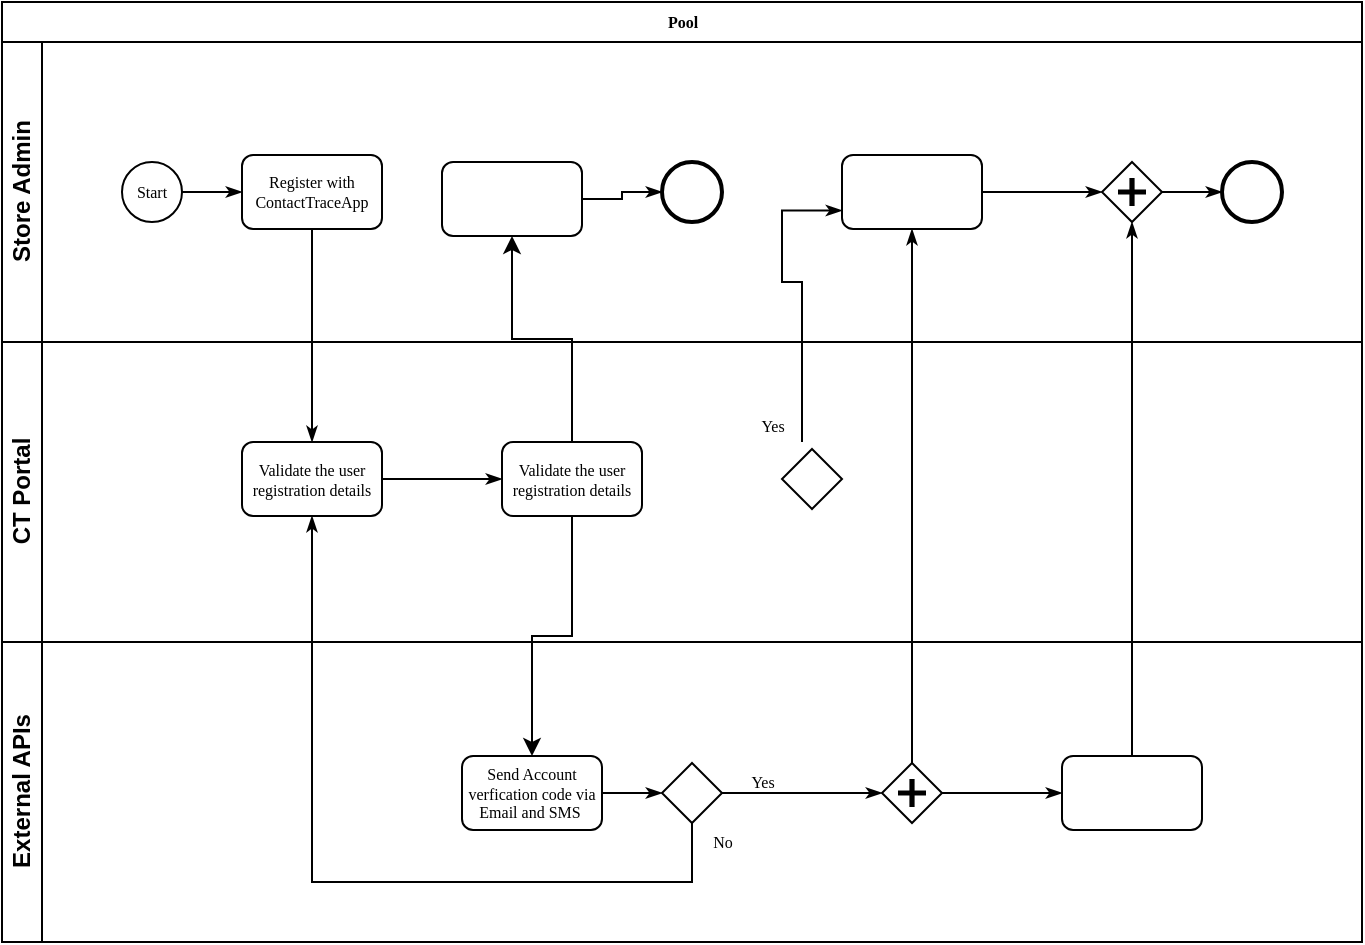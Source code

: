<mxfile version="20.0.4" type="device" pages="4"><diagram name="NewRegistration" id="c7488fd3-1785-93aa-aadb-54a6760d102a"><mxGraphModel dx="1201" dy="547" grid="1" gridSize="10" guides="1" tooltips="1" connect="1" arrows="1" fold="1" page="1" pageScale="1" pageWidth="1100" pageHeight="850" background="none" math="0" shadow="0"><root><mxCell id="0"/><mxCell id="1" parent="0"/><mxCell id="2b4e8129b02d487f-1" value="Pool" style="swimlane;html=1;childLayout=stackLayout;horizontal=1;startSize=20;horizontalStack=0;rounded=0;shadow=0;labelBackgroundColor=none;strokeWidth=1;fontFamily=Verdana;fontSize=8;align=center;" parent="1" vertex="1"><mxGeometry x="180" y="70" width="680" height="470" as="geometry"/></mxCell><mxCell id="2b4e8129b02d487f-2" value="Store Admin" style="swimlane;html=1;startSize=20;horizontal=0;" parent="2b4e8129b02d487f-1" vertex="1"><mxGeometry y="20" width="680" height="150" as="geometry"/></mxCell><mxCell id="2b4e8129b02d487f-18" style="edgeStyle=orthogonalEdgeStyle;rounded=0;html=1;labelBackgroundColor=none;startArrow=none;startFill=0;startSize=5;endArrow=classicThin;endFill=1;endSize=5;jettySize=auto;orthogonalLoop=1;strokeWidth=1;fontFamily=Verdana;fontSize=8" parent="2b4e8129b02d487f-2" source="2b4e8129b02d487f-5" target="2b4e8129b02d487f-6" edge="1"><mxGeometry relative="1" as="geometry"/></mxCell><mxCell id="2b4e8129b02d487f-5" value="Start" style="ellipse;whiteSpace=wrap;html=1;rounded=0;shadow=0;labelBackgroundColor=none;strokeWidth=1;fontFamily=Verdana;fontSize=8;align=center;" parent="2b4e8129b02d487f-2" vertex="1"><mxGeometry x="60" y="60" width="30" height="30" as="geometry"/></mxCell><mxCell id="2b4e8129b02d487f-6" value="Register with ContactTraceApp" style="rounded=1;whiteSpace=wrap;html=1;shadow=0;labelBackgroundColor=none;strokeWidth=1;fontFamily=Verdana;fontSize=8;align=center;" parent="2b4e8129b02d487f-2" vertex="1"><mxGeometry x="120" y="56.5" width="70" height="37" as="geometry"/></mxCell><mxCell id="2b4e8129b02d487f-20" style="edgeStyle=orthogonalEdgeStyle;rounded=0;html=1;labelBackgroundColor=none;startArrow=none;startFill=0;startSize=5;endArrow=classicThin;endFill=1;endSize=5;jettySize=auto;orthogonalLoop=1;strokeWidth=1;fontFamily=Verdana;fontSize=8" parent="2b4e8129b02d487f-2" source="2b4e8129b02d487f-7" target="2b4e8129b02d487f-8" edge="1"><mxGeometry relative="1" as="geometry"/></mxCell><mxCell id="2b4e8129b02d487f-7" value="" style="rounded=1;whiteSpace=wrap;html=1;shadow=0;labelBackgroundColor=none;strokeWidth=1;fontFamily=Verdana;fontSize=8;align=center;" parent="2b4e8129b02d487f-2" vertex="1"><mxGeometry x="220" y="60.0" width="70" height="37" as="geometry"/></mxCell><mxCell id="2b4e8129b02d487f-8" value="" style="ellipse;whiteSpace=wrap;html=1;rounded=0;shadow=0;labelBackgroundColor=none;strokeWidth=2;fontFamily=Verdana;fontSize=8;align=center;" parent="2b4e8129b02d487f-2" vertex="1"><mxGeometry x="330" y="60" width="30" height="30" as="geometry"/></mxCell><mxCell id="2b4e8129b02d487f-22" style="edgeStyle=orthogonalEdgeStyle;rounded=0;html=1;entryX=0;entryY=0.5;labelBackgroundColor=none;startArrow=none;startFill=0;startSize=5;endArrow=classicThin;endFill=1;endSize=5;jettySize=auto;orthogonalLoop=1;strokeWidth=1;fontFamily=Verdana;fontSize=8" parent="2b4e8129b02d487f-2" source="2b4e8129b02d487f-9" target="2b4e8129b02d487f-10" edge="1"><mxGeometry relative="1" as="geometry"/></mxCell><mxCell id="2b4e8129b02d487f-9" value="" style="rounded=1;whiteSpace=wrap;html=1;shadow=0;labelBackgroundColor=none;strokeWidth=1;fontFamily=Verdana;fontSize=8;align=center;" parent="2b4e8129b02d487f-2" vertex="1"><mxGeometry x="420" y="56.5" width="70" height="37" as="geometry"/></mxCell><mxCell id="2b4e8129b02d487f-23" style="edgeStyle=orthogonalEdgeStyle;rounded=0;html=1;labelBackgroundColor=none;startArrow=none;startFill=0;startSize=5;endArrow=classicThin;endFill=1;endSize=5;jettySize=auto;orthogonalLoop=1;strokeWidth=1;fontFamily=Verdana;fontSize=8" parent="2b4e8129b02d487f-2" source="2b4e8129b02d487f-10" target="2b4e8129b02d487f-11" edge="1"><mxGeometry relative="1" as="geometry"/></mxCell><mxCell id="2b4e8129b02d487f-10" value="" style="shape=mxgraph.bpmn.shape;html=1;verticalLabelPosition=bottom;labelBackgroundColor=#ffffff;verticalAlign=top;perimeter=rhombusPerimeter;background=gateway;outline=none;symbol=parallelGw;rounded=1;shadow=0;strokeWidth=1;fontFamily=Verdana;fontSize=8;align=center;" parent="2b4e8129b02d487f-2" vertex="1"><mxGeometry x="550" y="60" width="30" height="30" as="geometry"/></mxCell><mxCell id="2b4e8129b02d487f-11" value="" style="ellipse;whiteSpace=wrap;html=1;rounded=0;shadow=0;labelBackgroundColor=none;strokeWidth=2;fontFamily=Verdana;fontSize=8;align=center;" parent="2b4e8129b02d487f-2" vertex="1"><mxGeometry x="610" y="60" width="30" height="30" as="geometry"/></mxCell><mxCell id="2b4e8129b02d487f-3" value="CT Portal" style="swimlane;html=1;startSize=20;horizontal=0;" parent="2b4e8129b02d487f-1" vertex="1"><mxGeometry y="170" width="680" height="150" as="geometry"/></mxCell><mxCell id="2b4e8129b02d487f-26" style="edgeStyle=orthogonalEdgeStyle;rounded=0;html=1;labelBackgroundColor=none;startArrow=none;startFill=0;startSize=5;endArrow=classicThin;endFill=1;endSize=5;jettySize=auto;orthogonalLoop=1;strokeWidth=1;fontFamily=Verdana;fontSize=8;entryX=0;entryY=0.5;entryDx=0;entryDy=0;" parent="2b4e8129b02d487f-3" source="2b4e8129b02d487f-12" target="lYOuVjU-RDHec8uGb9vH-1" edge="1"><mxGeometry relative="1" as="geometry"/></mxCell><mxCell id="2b4e8129b02d487f-12" value="Validate the user registration details" style="rounded=1;whiteSpace=wrap;html=1;shadow=0;labelBackgroundColor=none;strokeWidth=1;fontFamily=Verdana;fontSize=8;align=center;" parent="2b4e8129b02d487f-3" vertex="1"><mxGeometry x="120" y="50.0" width="70" height="37" as="geometry"/></mxCell><mxCell id="2b4e8129b02d487f-13" value="" style="strokeWidth=1;html=1;shape=mxgraph.flowchart.decision;whiteSpace=wrap;rounded=1;shadow=0;labelBackgroundColor=none;fontFamily=Verdana;fontSize=8;align=center;" parent="2b4e8129b02d487f-3" vertex="1"><mxGeometry x="390" y="53.5" width="30" height="30" as="geometry"/></mxCell><mxCell id="lYOuVjU-RDHec8uGb9vH-1" value="Validate the user registration details" style="rounded=1;whiteSpace=wrap;html=1;shadow=0;labelBackgroundColor=none;strokeWidth=1;fontFamily=Verdana;fontSize=8;align=center;" vertex="1" parent="2b4e8129b02d487f-3"><mxGeometry x="250" y="50.0" width="70" height="37" as="geometry"/></mxCell><mxCell id="2b4e8129b02d487f-4" value="External APIs" style="swimlane;html=1;startSize=20;horizontal=0;" parent="2b4e8129b02d487f-1" vertex="1"><mxGeometry y="320" width="680" height="150" as="geometry"/></mxCell><mxCell id="2b4e8129b02d487f-28" style="edgeStyle=orthogonalEdgeStyle;rounded=0;html=1;labelBackgroundColor=none;startArrow=none;startFill=0;startSize=5;endArrow=classicThin;endFill=1;endSize=5;jettySize=auto;orthogonalLoop=1;strokeWidth=1;fontFamily=Verdana;fontSize=8;" parent="2b4e8129b02d487f-4" source="2b4e8129b02d487f-14" target="2b4e8129b02d487f-15" edge="1"><mxGeometry relative="1" as="geometry"/></mxCell><mxCell id="2b4e8129b02d487f-14" value="Send Account verfication code via Email and SMS&amp;nbsp;" style="rounded=1;whiteSpace=wrap;html=1;shadow=0;labelBackgroundColor=none;strokeWidth=1;fontFamily=Verdana;fontSize=8;align=center;" parent="2b4e8129b02d487f-4" vertex="1"><mxGeometry x="230" y="57.0" width="70" height="37" as="geometry"/></mxCell><mxCell id="2b4e8129b02d487f-29" value="Yes" style="edgeStyle=orthogonalEdgeStyle;rounded=0;html=1;entryX=0;entryY=0.5;labelBackgroundColor=none;startArrow=none;startFill=0;startSize=5;endArrow=classicThin;endFill=1;endSize=5;jettySize=auto;orthogonalLoop=1;strokeWidth=1;fontFamily=Verdana;fontSize=8" parent="2b4e8129b02d487f-4" source="2b4e8129b02d487f-15" target="2b4e8129b02d487f-16" edge="1"><mxGeometry x="-0.501" y="6" relative="1" as="geometry"><mxPoint as="offset"/></mxGeometry></mxCell><mxCell id="2b4e8129b02d487f-15" value="" style="strokeWidth=1;html=1;shape=mxgraph.flowchart.decision;whiteSpace=wrap;rounded=1;shadow=0;labelBackgroundColor=none;fontFamily=Verdana;fontSize=8;align=center;" parent="2b4e8129b02d487f-4" vertex="1"><mxGeometry x="330" y="60.5" width="30" height="30" as="geometry"/></mxCell><mxCell id="2b4e8129b02d487f-30" style="edgeStyle=orthogonalEdgeStyle;rounded=0;html=1;labelBackgroundColor=none;startArrow=none;startFill=0;startSize=5;endArrow=classicThin;endFill=1;endSize=5;jettySize=auto;orthogonalLoop=1;strokeColor=#000000;strokeWidth=1;fontFamily=Verdana;fontSize=8;fontColor=#000000;" parent="2b4e8129b02d487f-4" source="2b4e8129b02d487f-16" target="2b4e8129b02d487f-17" edge="1"><mxGeometry relative="1" as="geometry"/></mxCell><mxCell id="2b4e8129b02d487f-16" value="" style="shape=mxgraph.bpmn.shape;html=1;verticalLabelPosition=bottom;labelBackgroundColor=#ffffff;verticalAlign=top;perimeter=rhombusPerimeter;background=gateway;outline=none;symbol=parallelGw;rounded=1;shadow=0;strokeWidth=1;fontFamily=Verdana;fontSize=8;align=center;" parent="2b4e8129b02d487f-4" vertex="1"><mxGeometry x="440" y="60.5" width="30" height="30" as="geometry"/></mxCell><mxCell id="2b4e8129b02d487f-17" value="" style="rounded=1;whiteSpace=wrap;html=1;shadow=0;labelBackgroundColor=none;strokeWidth=1;fontFamily=Verdana;fontSize=8;align=center;" parent="2b4e8129b02d487f-4" vertex="1"><mxGeometry x="530" y="57" width="70" height="37" as="geometry"/></mxCell><mxCell id="2b4e8129b02d487f-24" style="edgeStyle=orthogonalEdgeStyle;rounded=0;html=1;labelBackgroundColor=none;startArrow=none;startFill=0;startSize=5;endArrow=classicThin;endFill=1;endSize=5;jettySize=auto;orthogonalLoop=1;strokeWidth=1;fontFamily=Verdana;fontSize=8" parent="2b4e8129b02d487f-1" source="2b4e8129b02d487f-6" target="2b4e8129b02d487f-12" edge="1"><mxGeometry relative="1" as="geometry"/></mxCell><mxCell id="2b4e8129b02d487f-27" value="Yes" style="edgeStyle=orthogonalEdgeStyle;rounded=0;html=1;labelBackgroundColor=none;startArrow=none;startFill=0;startSize=5;endArrow=classicThin;endFill=1;endSize=5;jettySize=auto;orthogonalLoop=1;strokeWidth=1;fontFamily=Verdana;fontSize=8;entryX=0;entryY=0.75;entryDx=0;entryDy=0;" parent="2b4e8129b02d487f-1" target="2b4e8129b02d487f-9" edge="1"><mxGeometry x="-0.895" y="15" relative="1" as="geometry"><mxPoint as="offset"/><mxPoint x="400" y="220" as="sourcePoint"/><Array as="points"><mxPoint x="400" y="140"/><mxPoint x="390" y="140"/><mxPoint x="390" y="104"/></Array></mxGeometry></mxCell><mxCell id="2b4e8129b02d487f-31" style="edgeStyle=orthogonalEdgeStyle;rounded=0;html=1;entryX=0.5;entryY=1;labelBackgroundColor=none;startArrow=none;startFill=0;startSize=5;endArrow=classicThin;endFill=1;endSize=5;jettySize=auto;orthogonalLoop=1;strokeWidth=1;fontFamily=Verdana;fontSize=8" parent="2b4e8129b02d487f-1" source="2b4e8129b02d487f-17" target="2b4e8129b02d487f-10" edge="1"><mxGeometry relative="1" as="geometry"/></mxCell><mxCell id="2b4e8129b02d487f-32" value="No" style="edgeStyle=orthogonalEdgeStyle;rounded=0;html=1;labelBackgroundColor=none;startArrow=none;startFill=0;startSize=5;endArrow=classicThin;endFill=1;endSize=5;jettySize=auto;orthogonalLoop=1;strokeWidth=1;fontFamily=Verdana;fontSize=8" parent="2b4e8129b02d487f-1" source="2b4e8129b02d487f-15" target="2b4e8129b02d487f-12" edge="1"><mxGeometry x="-0.953" y="15" relative="1" as="geometry"><Array as="points"><mxPoint x="345" y="440"/><mxPoint x="155" y="440"/></Array><mxPoint as="offset"/></mxGeometry></mxCell><mxCell id="2b4e8129b02d487f-33" style="edgeStyle=orthogonalEdgeStyle;rounded=0;html=1;labelBackgroundColor=none;startArrow=none;startFill=0;startSize=5;endArrow=classicThin;endFill=1;endSize=5;jettySize=auto;orthogonalLoop=1;strokeWidth=1;fontFamily=Verdana;fontSize=8" parent="2b4e8129b02d487f-1" source="2b4e8129b02d487f-16" target="2b4e8129b02d487f-9" edge="1"><mxGeometry relative="1" as="geometry"/></mxCell><mxCell id="lYOuVjU-RDHec8uGb9vH-5" style="edgeStyle=orthogonalEdgeStyle;rounded=0;orthogonalLoop=1;jettySize=auto;html=1;exitX=0.5;exitY=0;exitDx=0;exitDy=0;entryX=0.5;entryY=1;entryDx=0;entryDy=0;" edge="1" parent="2b4e8129b02d487f-1" source="lYOuVjU-RDHec8uGb9vH-1" target="2b4e8129b02d487f-7"><mxGeometry relative="1" as="geometry"><mxPoint x="268" y="120" as="targetPoint"/><Array as="points"/></mxGeometry></mxCell><mxCell id="lYOuVjU-RDHec8uGb9vH-10" style="edgeStyle=orthogonalEdgeStyle;rounded=0;orthogonalLoop=1;jettySize=auto;html=1;entryX=0.5;entryY=0;entryDx=0;entryDy=0;" edge="1" parent="2b4e8129b02d487f-1" source="lYOuVjU-RDHec8uGb9vH-1" target="2b4e8129b02d487f-14"><mxGeometry relative="1" as="geometry"/></mxCell></root></mxGraphModel></diagram><diagram id="InGgdJ8Jhcaoo3r8pEoO" name="RegistratedUser"><mxGraphModel dx="1201" dy="547" grid="1" gridSize="10" guides="1" tooltips="1" connect="1" arrows="1" fold="1" page="1" pageScale="1" pageWidth="827" pageHeight="1169" math="0" shadow="0"><root><mxCell id="0"/><mxCell id="1" parent="0"/></root></mxGraphModel></diagram><diagram id="KMSVXAbANeMaDdCBgXOU" name="AzDesign-Basic"><mxGraphModel dx="1201" dy="1716" grid="1" gridSize="10" guides="1" tooltips="1" connect="1" arrows="1" fold="1" page="1" pageScale="1" pageWidth="827" pageHeight="1169" math="0" shadow="0"><root><mxCell id="0"/><mxCell id="1" parent="0"/><mxCell id="_3-PJP-l1GjsUKXKZe-i-5" value="rg-ct-app" style="fontStyle=0;verticalAlign=top;align=center;spacingTop=-2;fillColor=none;rounded=0;whiteSpace=wrap;html=1;strokeColor=#919191;strokeWidth=2;dashed=1;container=1;collapsible=0;expand=0;recursiveResize=0;" vertex="1" parent="1"><mxGeometry x="250" y="-20" width="770" height="280" as="geometry"/></mxCell><mxCell id="_3-PJP-l1GjsUKXKZe-i-4" value="" style="sketch=0;aspect=fixed;html=1;points=[];align=center;image;fontSize=12;image=img/lib/mscae/ResourceGroup.svg;" vertex="1" parent="_3-PJP-l1GjsUKXKZe-i-5"><mxGeometry x="-30" y="-20" width="50" height="40" as="geometry"/></mxCell><mxCell id="_3-PJP-l1GjsUKXKZe-i-8" value="ct-portal.co.uk" style="aspect=fixed;html=1;points=[];align=center;image;fontSize=12;image=img/lib/azure2/app_services/App_Services.svg;" vertex="1" parent="_3-PJP-l1GjsUKXKZe-i-5"><mxGeometry x="60" y="60" width="64" height="64" as="geometry"/></mxCell><mxCell id="_3-PJP-l1GjsUKXKZe-i-11" value="" style="aspect=fixed;html=1;points=[];align=center;image;fontSize=12;image=img/lib/azure2/databases/Azure_Cosmos_DB.svg;" vertex="1" parent="_3-PJP-l1GjsUKXKZe-i-5"><mxGeometry x="370" y="178" width="64" height="64" as="geometry"/></mxCell><mxCell id="J2BQDyH0o_izPg932913-1" style="edgeStyle=orthogonalEdgeStyle;rounded=0;orthogonalLoop=1;jettySize=auto;html=1;" edge="1" parent="_3-PJP-l1GjsUKXKZe-i-5" source="_3-PJP-l1GjsUKXKZe-i-8" target="_3-PJP-l1GjsUKXKZe-i-3"><mxGeometry relative="1" as="geometry"><Array as="points"/></mxGeometry></mxCell><mxCell id="_3-PJP-l1GjsUKXKZe-i-10" value="" style="aspect=fixed;html=1;points=[];align=center;image;fontSize=12;image=img/lib/azure2/iot/Logic_Apps.svg;" vertex="1" parent="_3-PJP-l1GjsUKXKZe-i-5"><mxGeometry x="230" y="184" width="67" height="52" as="geometry"/></mxCell><mxCell id="rOe4R7UYHGaVL35QmKWg-2" style="edgeStyle=orthogonalEdgeStyle;rounded=0;orthogonalLoop=1;jettySize=auto;html=1;" edge="1" parent="_3-PJP-l1GjsUKXKZe-i-5" source="_3-PJP-l1GjsUKXKZe-i-10" target="_3-PJP-l1GjsUKXKZe-i-11"><mxGeometry relative="1" as="geometry"><mxPoint x="72" y="460" as="targetPoint"/></mxGeometry></mxCell><mxCell id="_3-PJP-l1GjsUKXKZe-i-3" value="" style="aspect=fixed;html=1;points=[];align=center;image;fontSize=12;image=img/lib/azure2/analytics/Event_Hubs.svg;" vertex="1" parent="_3-PJP-l1GjsUKXKZe-i-5"><mxGeometry x="58.5" y="180" width="67" height="60" as="geometry"/></mxCell><mxCell id="rOe4R7UYHGaVL35QmKWg-1" style="edgeStyle=orthogonalEdgeStyle;rounded=0;orthogonalLoop=1;jettySize=auto;html=1;" edge="1" parent="_3-PJP-l1GjsUKXKZe-i-5" source="_3-PJP-l1GjsUKXKZe-i-3" target="_3-PJP-l1GjsUKXKZe-i-10"><mxGeometry relative="1" as="geometry"><Array as="points"/></mxGeometry></mxCell><mxCell id="_3-PJP-l1GjsUKXKZe-i-18" style="edgeStyle=orthogonalEdgeStyle;rounded=0;orthogonalLoop=1;jettySize=auto;html=1;" edge="1" parent="1" source="_3-PJP-l1GjsUKXKZe-i-9" target="_3-PJP-l1GjsUKXKZe-i-3"><mxGeometry relative="1" as="geometry"><mxPoint x="50" y="90" as="targetPoint"/><Array as="points"><mxPoint x="160" y="-160"/><mxPoint x="160" y="190"/></Array></mxGeometry></mxCell><mxCell id="_3-PJP-l1GjsUKXKZe-i-9" value="" style="aspect=fixed;html=1;points=[];align=center;image;fontSize=12;image=img/lib/azure2/general/Mobile.svg;" vertex="1" parent="1"><mxGeometry x="200" y="-200" width="40" height="67" as="geometry"/></mxCell><mxCell id="_3-PJP-l1GjsUKXKZe-i-12" value="" style="shape=image;html=1;verticalAlign=top;verticalLabelPosition=bottom;labelBackgroundColor=#ffffff;imageAspect=0;aspect=fixed;image=https://cdn0.iconfinder.com/data/icons/random_icons_by_Rskys/32/admin.png" vertex="1" parent="1"><mxGeometry x="230" y="-140" width="32" height="32" as="geometry"/></mxCell><mxCell id="_3-PJP-l1GjsUKXKZe-i-17" value="" style="edgeStyle=orthogonalEdgeStyle;rounded=0;orthogonalLoop=1;jettySize=auto;html=1;" edge="1" parent="1" source="_3-PJP-l1GjsUKXKZe-i-13" target="_3-PJP-l1GjsUKXKZe-i-8"><mxGeometry relative="1" as="geometry"><mxPoint x="120" y="-80" as="targetPoint"/><Array as="points"><mxPoint x="680" y="-80"/><mxPoint x="342" y="-80"/></Array></mxGeometry></mxCell><mxCell id="_3-PJP-l1GjsUKXKZe-i-13" value="NHS (Govt)" style="shape=image;html=1;verticalAlign=top;verticalLabelPosition=bottom;labelBackgroundColor=#ffffff;imageAspect=0;aspect=fixed;image=https://cdn2.iconfinder.com/data/icons/essential-web-2/50/user-add-plus-create-admin-128.png" vertex="1" parent="1"><mxGeometry x="650" y="-200" width="60" height="60" as="geometry"/></mxCell><mxCell id="_3-PJP-l1GjsUKXKZe-i-14" value="" style="sketch=0;pointerEvents=1;shadow=0;dashed=0;html=1;strokeColor=none;labelPosition=center;verticalLabelPosition=bottom;verticalAlign=top;align=center;fillColor=#515151;shape=mxgraph.mscae.system_center.admin_console" vertex="1" parent="1"><mxGeometry x="440" y="-200" width="80" height="60" as="geometry"/></mxCell><mxCell id="_3-PJP-l1GjsUKXKZe-i-15" style="edgeStyle=orthogonalEdgeStyle;rounded=0;orthogonalLoop=1;jettySize=auto;html=1;exitX=0.338;exitY=0.88;exitDx=0;exitDy=0;exitPerimeter=0;" edge="1" parent="1" source="_3-PJP-l1GjsUKXKZe-i-14" target="_3-PJP-l1GjsUKXKZe-i-8"><mxGeometry relative="1" as="geometry"><mxPoint x="600" y="-80" as="sourcePoint"/><Array as="points"><mxPoint x="480" y="-147"/><mxPoint x="480" y="-80"/><mxPoint x="342" y="-80"/></Array></mxGeometry></mxCell></root></mxGraphModel></diagram><diagram id="cSm6wHnbH3TIuZXODnR4" name="AzDesign-Enhanced"><mxGraphModel dx="1038" dy="489" grid="1" gridSize="10" guides="1" tooltips="1" connect="1" arrows="1" fold="1" page="1" pageScale="1" pageWidth="827" pageHeight="1169" math="0" shadow="0"><root><mxCell id="0"/><mxCell id="1" parent="0"/></root></mxGraphModel></diagram></mxfile>